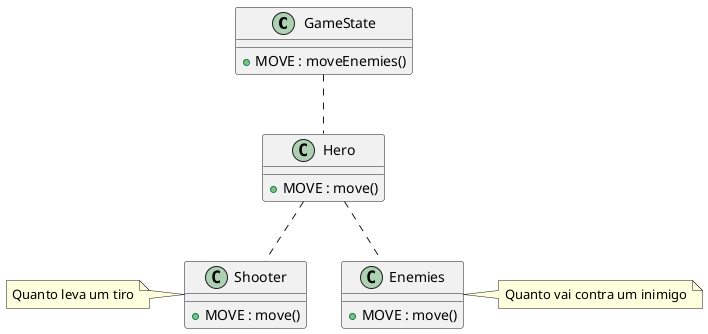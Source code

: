 @startuml
'https://plantuml.com/component-diagram



class GameState{
+ MOVE : moveEnemies()
}

GameState .. Hero

class Hero{
+ MOVE : move()
}

Hero .. Shooter
Hero .. Enemies

class Shooter{
+ MOVE : move()
}

note left of Shooter: Quanto leva um tiro

class Enemies{
+ MOVE : move()
}

note right of Enemies: Quanto vai contra um inimigo

@enduml